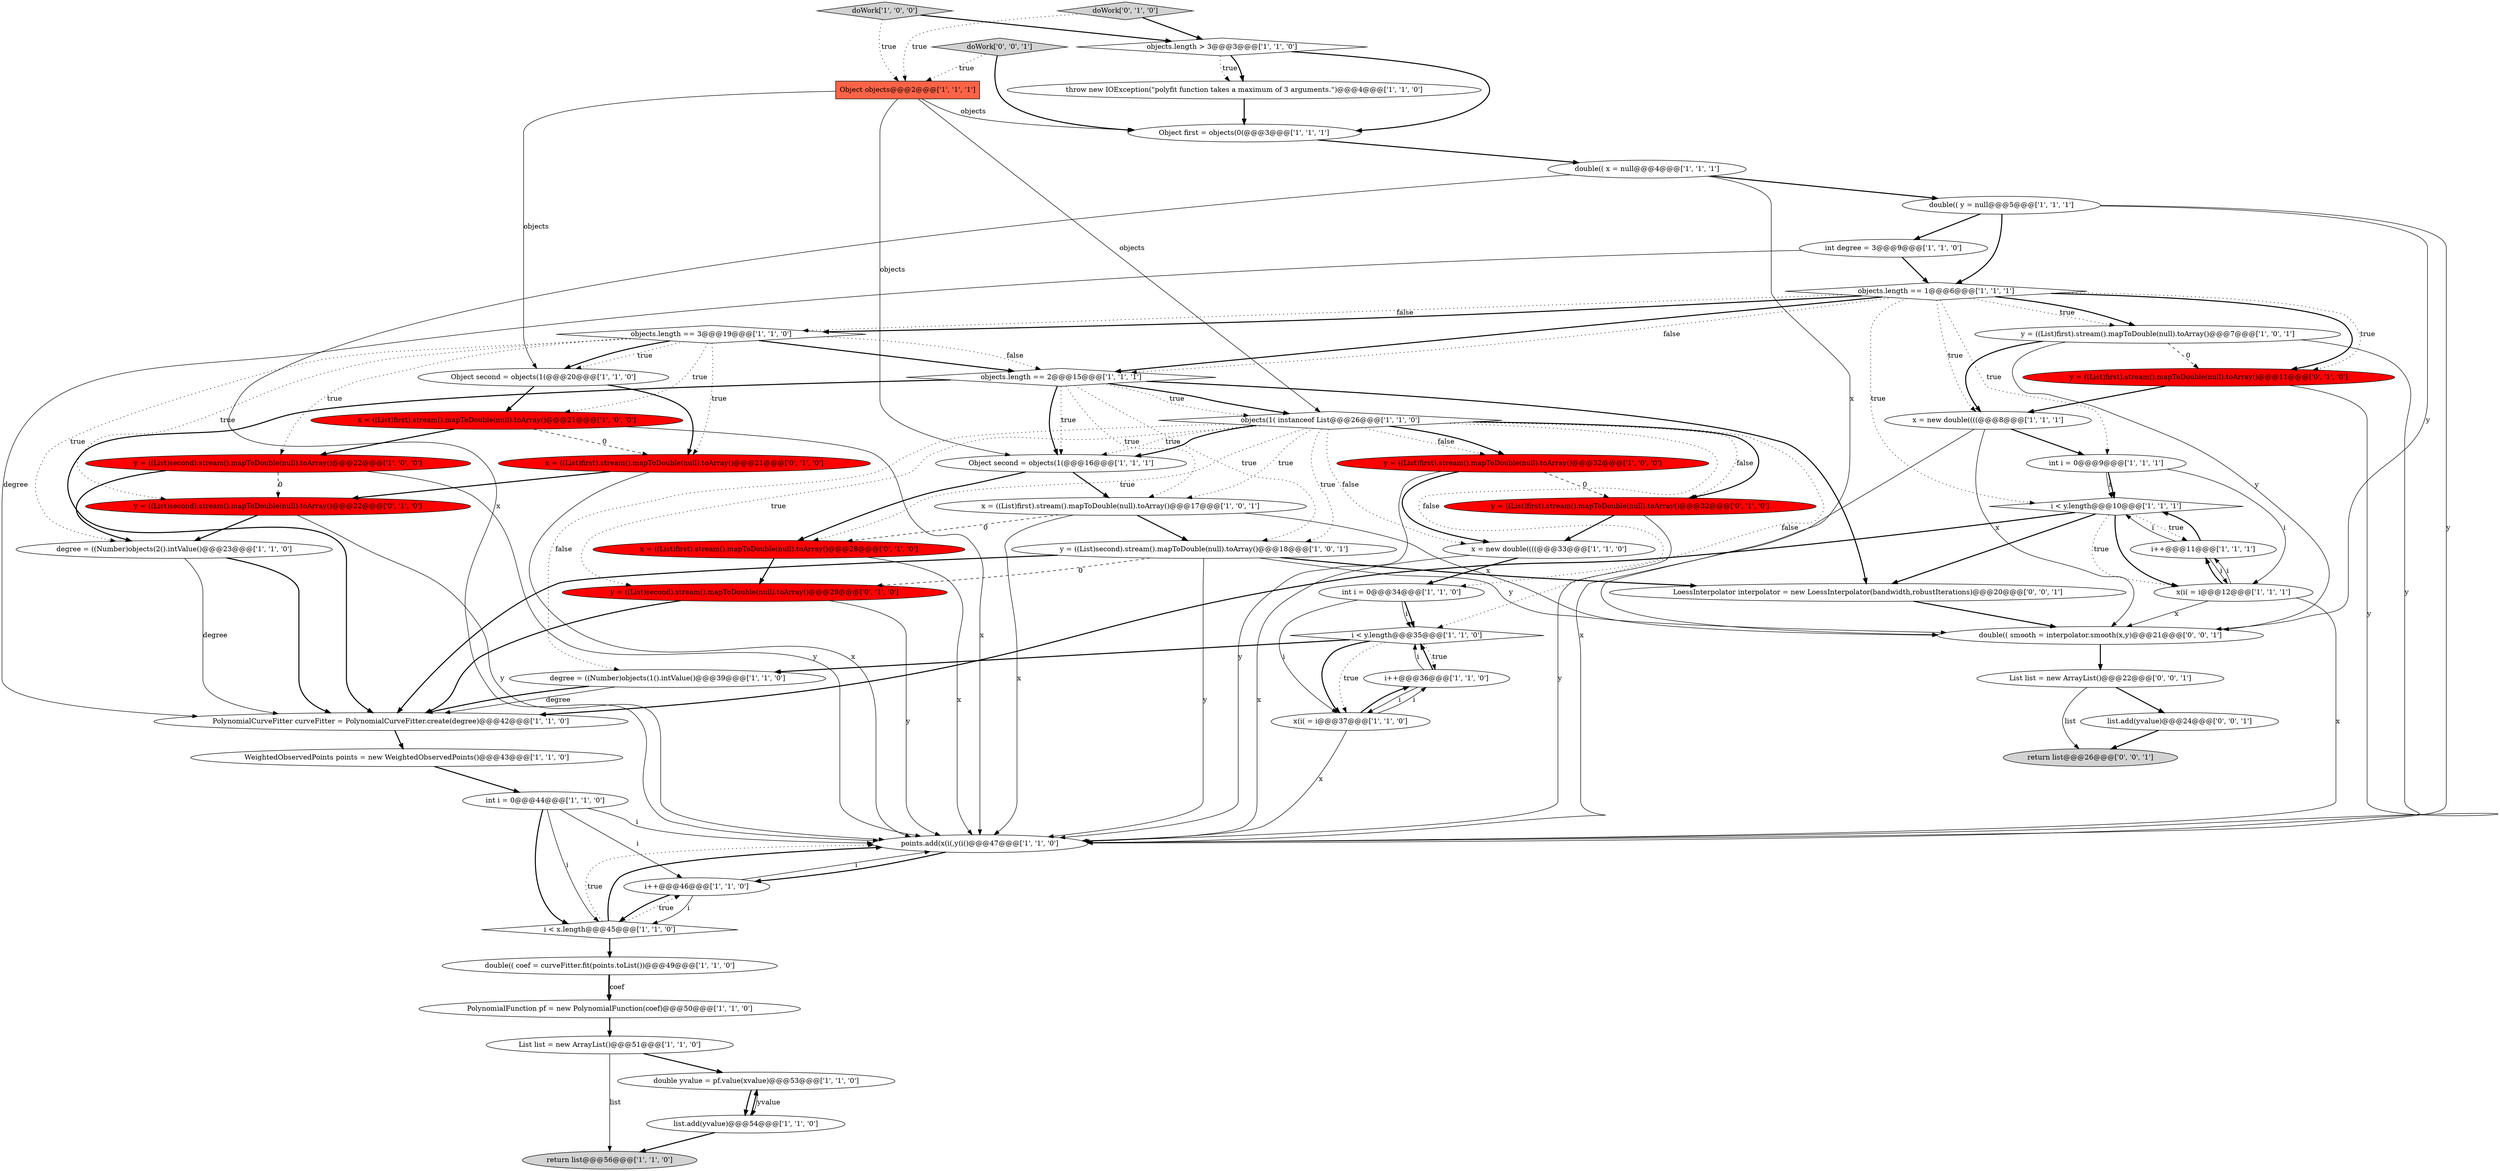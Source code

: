 digraph {
51 [style = filled, label = "double(( smooth = interpolator.smooth(x,y)@@@21@@@['0', '0', '1']", fillcolor = white, shape = ellipse image = "AAA0AAABBB3BBB"];
20 [style = filled, label = "i < y.length@@@10@@@['1', '1', '1']", fillcolor = white, shape = diamond image = "AAA0AAABBB1BBB"];
40 [style = filled, label = "y = ((List)first).stream().mapToDouble(null).toArray()@@@32@@@['1', '0', '0']", fillcolor = red, shape = ellipse image = "AAA1AAABBB1BBB"];
27 [style = filled, label = "y = ((List)second).stream().mapToDouble(null).toArray()@@@18@@@['1', '0', '1']", fillcolor = white, shape = ellipse image = "AAA0AAABBB1BBB"];
14 [style = filled, label = "i++@@@11@@@['1', '1', '1']", fillcolor = white, shape = ellipse image = "AAA0AAABBB1BBB"];
42 [style = filled, label = "x = ((List)first).stream().mapToDouble(null).toArray()@@@21@@@['1', '0', '0']", fillcolor = red, shape = ellipse image = "AAA1AAABBB1BBB"];
1 [style = filled, label = "i++@@@36@@@['1', '1', '0']", fillcolor = white, shape = ellipse image = "AAA0AAABBB1BBB"];
10 [style = filled, label = "List list = new ArrayList()@@@51@@@['1', '1', '0']", fillcolor = white, shape = ellipse image = "AAA0AAABBB1BBB"];
37 [style = filled, label = "i++@@@46@@@['1', '1', '0']", fillcolor = white, shape = ellipse image = "AAA0AAABBB1BBB"];
52 [style = filled, label = "List list = new ArrayList()@@@22@@@['0', '0', '1']", fillcolor = white, shape = ellipse image = "AAA0AAABBB3BBB"];
28 [style = filled, label = "PolynomialFunction pf = new PolynomialFunction(coef)@@@50@@@['1', '1', '0']", fillcolor = white, shape = ellipse image = "AAA0AAABBB1BBB"];
19 [style = filled, label = "int i = 0@@@9@@@['1', '1', '1']", fillcolor = white, shape = ellipse image = "AAA0AAABBB1BBB"];
29 [style = filled, label = "x = new double((((@@@33@@@['1', '1', '0']", fillcolor = white, shape = ellipse image = "AAA0AAABBB1BBB"];
22 [style = filled, label = "objects.length > 3@@@3@@@['1', '1', '0']", fillcolor = white, shape = diamond image = "AAA0AAABBB1BBB"];
25 [style = filled, label = "i < y.length@@@35@@@['1', '1', '0']", fillcolor = white, shape = diamond image = "AAA0AAABBB1BBB"];
47 [style = filled, label = "x = ((List)first).stream().mapToDouble(null).toArray()@@@21@@@['0', '1', '0']", fillcolor = red, shape = ellipse image = "AAA1AAABBB2BBB"];
31 [style = filled, label = "throw new IOException(\"polyfit function takes a maximum of 3 arguments.\")@@@4@@@['1', '1', '0']", fillcolor = white, shape = ellipse image = "AAA0AAABBB1BBB"];
13 [style = filled, label = "i < x.length@@@45@@@['1', '1', '0']", fillcolor = white, shape = diamond image = "AAA0AAABBB1BBB"];
23 [style = filled, label = "int i = 0@@@34@@@['1', '1', '0']", fillcolor = white, shape = ellipse image = "AAA0AAABBB1BBB"];
53 [style = filled, label = "doWork['0', '0', '1']", fillcolor = lightgray, shape = diamond image = "AAA0AAABBB3BBB"];
11 [style = filled, label = "list.add(yvalue)@@@54@@@['1', '1', '0']", fillcolor = white, shape = ellipse image = "AAA0AAABBB1BBB"];
49 [style = filled, label = "y = ((List)first).stream().mapToDouble(null).toArray()@@@32@@@['0', '1', '0']", fillcolor = red, shape = ellipse image = "AAA1AAABBB2BBB"];
33 [style = filled, label = "points.add(x(i(,y(i()@@@47@@@['1', '1', '0']", fillcolor = white, shape = ellipse image = "AAA0AAABBB1BBB"];
8 [style = filled, label = "WeightedObservedPoints points = new WeightedObservedPoints()@@@43@@@['1', '1', '0']", fillcolor = white, shape = ellipse image = "AAA0AAABBB1BBB"];
46 [style = filled, label = "y = ((List)second).stream().mapToDouble(null).toArray()@@@22@@@['0', '1', '0']", fillcolor = red, shape = ellipse image = "AAA1AAABBB2BBB"];
43 [style = filled, label = "objects.length == 2@@@15@@@['1', '1', '1']", fillcolor = white, shape = diamond image = "AAA0AAABBB1BBB"];
15 [style = filled, label = "double(( x = null@@@4@@@['1', '1', '1']", fillcolor = white, shape = ellipse image = "AAA0AAABBB1BBB"];
16 [style = filled, label = "int i = 0@@@44@@@['1', '1', '0']", fillcolor = white, shape = ellipse image = "AAA0AAABBB1BBB"];
41 [style = filled, label = "objects(1( instanceof List@@@26@@@['1', '1', '0']", fillcolor = white, shape = diamond image = "AAA0AAABBB1BBB"];
35 [style = filled, label = "x = new double((((@@@8@@@['1', '1', '1']", fillcolor = white, shape = ellipse image = "AAA0AAABBB1BBB"];
2 [style = filled, label = "double(( coef = curveFitter.fit(points.toList())@@@49@@@['1', '1', '0']", fillcolor = white, shape = ellipse image = "AAA0AAABBB1BBB"];
30 [style = filled, label = "degree = ((Number)objects(1().intValue()@@@39@@@['1', '1', '0']", fillcolor = white, shape = ellipse image = "AAA0AAABBB1BBB"];
12 [style = filled, label = "return list@@@56@@@['1', '1', '0']", fillcolor = lightgray, shape = ellipse image = "AAA0AAABBB1BBB"];
48 [style = filled, label = "x = ((List)first).stream().mapToDouble(null).toArray()@@@28@@@['0', '1', '0']", fillcolor = red, shape = ellipse image = "AAA1AAABBB2BBB"];
0 [style = filled, label = "PolynomialCurveFitter curveFitter = PolynomialCurveFitter.create(degree)@@@42@@@['1', '1', '0']", fillcolor = white, shape = ellipse image = "AAA0AAABBB1BBB"];
34 [style = filled, label = "y = ((List)first).stream().mapToDouble(null).toArray()@@@7@@@['1', '0', '1']", fillcolor = white, shape = ellipse image = "AAA0AAABBB1BBB"];
9 [style = filled, label = "degree = ((Number)objects(2().intValue()@@@23@@@['1', '1', '0']", fillcolor = white, shape = ellipse image = "AAA0AAABBB1BBB"];
21 [style = filled, label = "x = ((List)first).stream().mapToDouble(null).toArray()@@@17@@@['1', '0', '1']", fillcolor = white, shape = ellipse image = "AAA0AAABBB1BBB"];
3 [style = filled, label = "y = ((List)second).stream().mapToDouble(null).toArray()@@@22@@@['1', '0', '0']", fillcolor = red, shape = ellipse image = "AAA1AAABBB1BBB"];
26 [style = filled, label = "x(i( = i@@@37@@@['1', '1', '0']", fillcolor = white, shape = ellipse image = "AAA0AAABBB1BBB"];
7 [style = filled, label = "objects.length == 1@@@6@@@['1', '1', '1']", fillcolor = white, shape = diamond image = "AAA0AAABBB1BBB"];
50 [style = filled, label = "y = ((List)first).stream().mapToDouble(null).toArray()@@@11@@@['0', '1', '0']", fillcolor = red, shape = ellipse image = "AAA1AAABBB2BBB"];
18 [style = filled, label = "x(i( = i@@@12@@@['1', '1', '1']", fillcolor = white, shape = ellipse image = "AAA0AAABBB1BBB"];
54 [style = filled, label = "list.add(yvalue)@@@24@@@['0', '0', '1']", fillcolor = white, shape = ellipse image = "AAA0AAABBB3BBB"];
5 [style = filled, label = "double(( y = null@@@5@@@['1', '1', '1']", fillcolor = white, shape = ellipse image = "AAA0AAABBB1BBB"];
17 [style = filled, label = "objects.length == 3@@@19@@@['1', '1', '0']", fillcolor = white, shape = diamond image = "AAA0AAABBB1BBB"];
38 [style = filled, label = "doWork['1', '0', '0']", fillcolor = lightgray, shape = diamond image = "AAA0AAABBB1BBB"];
4 [style = filled, label = "double yvalue = pf.value(xvalue)@@@53@@@['1', '1', '0']", fillcolor = white, shape = ellipse image = "AAA0AAABBB1BBB"];
45 [style = filled, label = "doWork['0', '1', '0']", fillcolor = lightgray, shape = diamond image = "AAA0AAABBB2BBB"];
24 [style = filled, label = "int degree = 3@@@9@@@['1', '1', '0']", fillcolor = white, shape = ellipse image = "AAA0AAABBB1BBB"];
36 [style = filled, label = "Object objects@@@2@@@['1', '1', '1']", fillcolor = tomato, shape = box image = "AAA0AAABBB1BBB"];
39 [style = filled, label = "Object second = objects(1(@@@16@@@['1', '1', '1']", fillcolor = white, shape = ellipse image = "AAA0AAABBB1BBB"];
55 [style = filled, label = "LoessInterpolator interpolator = new LoessInterpolator(bandwidth,robustIterations)@@@20@@@['0', '0', '1']", fillcolor = white, shape = ellipse image = "AAA0AAABBB3BBB"];
6 [style = filled, label = "Object second = objects(1(@@@20@@@['1', '1', '0']", fillcolor = white, shape = ellipse image = "AAA0AAABBB1BBB"];
56 [style = filled, label = "return list@@@26@@@['0', '0', '1']", fillcolor = lightgray, shape = ellipse image = "AAA0AAABBB3BBB"];
44 [style = filled, label = "y = ((List)second).stream().mapToDouble(null).toArray()@@@29@@@['0', '1', '0']", fillcolor = red, shape = ellipse image = "AAA1AAABBB2BBB"];
32 [style = filled, label = "Object first = objects(0(@@@3@@@['1', '1', '1']", fillcolor = white, shape = ellipse image = "AAA0AAABBB1BBB"];
35->33 [style = solid, label="x"];
36->6 [style = solid, label="objects"];
8->16 [style = bold, label=""];
54->56 [style = bold, label=""];
22->31 [style = dotted, label="true"];
43->55 [style = bold, label=""];
17->6 [style = dotted, label="true"];
7->34 [style = dotted, label="true"];
25->30 [style = bold, label=""];
20->0 [style = bold, label=""];
15->33 [style = solid, label="x"];
55->51 [style = bold, label=""];
34->33 [style = solid, label="y"];
26->1 [style = solid, label="i"];
48->33 [style = solid, label="x"];
42->33 [style = solid, label="x"];
37->33 [style = solid, label="i"];
53->36 [style = dotted, label="true"];
5->33 [style = solid, label="y"];
19->20 [style = solid, label="i"];
37->13 [style = solid, label="i"];
30->0 [style = solid, label="degree"];
18->14 [style = solid, label="i"];
45->22 [style = bold, label=""];
53->32 [style = bold, label=""];
17->46 [style = dotted, label="true"];
52->56 [style = solid, label="list"];
0->8 [style = bold, label=""];
21->51 [style = solid, label="x"];
21->48 [style = dashed, label="0"];
50->33 [style = solid, label="y"];
20->18 [style = dotted, label="true"];
42->3 [style = bold, label=""];
7->43 [style = bold, label=""];
43->0 [style = bold, label=""];
4->11 [style = solid, label="yvalue"];
13->37 [style = dotted, label="true"];
1->25 [style = solid, label="i"];
5->51 [style = solid, label="y"];
2->28 [style = bold, label=""];
41->49 [style = dotted, label="false"];
34->51 [style = solid, label="y"];
41->21 [style = dotted, label="true"];
14->20 [style = bold, label=""];
23->25 [style = bold, label=""];
40->49 [style = dashed, label="0"];
27->0 [style = bold, label=""];
19->20 [style = bold, label=""];
26->1 [style = bold, label=""];
7->17 [style = dotted, label="false"];
36->39 [style = solid, label="objects"];
3->33 [style = solid, label="y"];
22->32 [style = bold, label=""];
11->12 [style = bold, label=""];
41->49 [style = bold, label=""];
48->44 [style = bold, label=""];
29->23 [style = bold, label=""];
17->3 [style = dotted, label="true"];
16->37 [style = solid, label="i"];
17->43 [style = dotted, label="false"];
26->33 [style = solid, label="x"];
20->18 [style = bold, label=""];
29->33 [style = solid, label="x"];
2->28 [style = solid, label="coef"];
41->48 [style = dotted, label="true"];
41->30 [style = dotted, label="false"];
41->23 [style = dotted, label="false"];
25->26 [style = bold, label=""];
1->26 [style = solid, label="i"];
27->33 [style = solid, label="y"];
7->35 [style = dotted, label="true"];
5->7 [style = bold, label=""];
41->40 [style = dotted, label="false"];
34->35 [style = bold, label=""];
37->13 [style = bold, label=""];
24->7 [style = bold, label=""];
23->25 [style = solid, label="i"];
6->47 [style = bold, label=""];
25->26 [style = dotted, label="true"];
41->29 [style = dotted, label="false"];
46->33 [style = solid, label="y"];
7->50 [style = bold, label=""];
52->54 [style = bold, label=""];
40->29 [style = bold, label=""];
16->13 [style = bold, label=""];
7->17 [style = bold, label=""];
46->9 [style = bold, label=""];
34->50 [style = dashed, label="0"];
17->6 [style = bold, label=""];
21->27 [style = bold, label=""];
7->50 [style = dotted, label="true"];
31->32 [style = bold, label=""];
27->51 [style = solid, label="y"];
11->4 [style = bold, label=""];
6->42 [style = bold, label=""];
20->14 [style = dotted, label="true"];
3->46 [style = dashed, label="0"];
7->43 [style = dotted, label="false"];
51->52 [style = bold, label=""];
43->27 [style = dotted, label="true"];
18->33 [style = solid, label="x"];
17->47 [style = dotted, label="true"];
17->43 [style = bold, label=""];
3->9 [style = bold, label=""];
36->41 [style = solid, label="objects"];
39->21 [style = bold, label=""];
13->33 [style = dotted, label="true"];
27->55 [style = bold, label=""];
41->40 [style = bold, label=""];
19->18 [style = solid, label="i"];
17->42 [style = dotted, label="true"];
44->33 [style = solid, label="y"];
5->24 [style = bold, label=""];
40->33 [style = solid, label="y"];
14->20 [style = solid, label="i"];
43->41 [style = bold, label=""];
27->44 [style = dashed, label="0"];
30->0 [style = bold, label=""];
50->35 [style = bold, label=""];
9->0 [style = solid, label="degree"];
23->26 [style = solid, label="i"];
16->33 [style = solid, label="i"];
36->32 [style = solid, label="objects"];
33->37 [style = bold, label=""];
1->25 [style = bold, label=""];
41->44 [style = dotted, label="true"];
43->39 [style = bold, label=""];
38->36 [style = dotted, label="true"];
25->1 [style = dotted, label="true"];
13->2 [style = bold, label=""];
24->0 [style = solid, label="degree"];
49->29 [style = bold, label=""];
39->48 [style = bold, label=""];
41->27 [style = dotted, label="true"];
41->25 [style = dotted, label="false"];
9->0 [style = bold, label=""];
21->33 [style = solid, label="x"];
28->10 [style = bold, label=""];
18->51 [style = solid, label="x"];
7->19 [style = dotted, label="true"];
42->47 [style = dashed, label="0"];
15->51 [style = solid, label="x"];
35->19 [style = bold, label=""];
22->31 [style = bold, label=""];
14->18 [style = solid, label="i"];
47->46 [style = bold, label=""];
47->33 [style = solid, label="x"];
41->39 [style = dotted, label="true"];
20->55 [style = bold, label=""];
15->5 [style = bold, label=""];
7->20 [style = dotted, label="true"];
49->33 [style = solid, label="y"];
7->34 [style = bold, label=""];
17->9 [style = dotted, label="true"];
35->51 [style = solid, label="x"];
32->15 [style = bold, label=""];
10->4 [style = bold, label=""];
43->41 [style = dotted, label="true"];
45->36 [style = dotted, label="true"];
10->12 [style = solid, label="list"];
16->13 [style = solid, label="i"];
41->39 [style = bold, label=""];
38->22 [style = bold, label=""];
13->33 [style = bold, label=""];
4->11 [style = bold, label=""];
18->14 [style = bold, label=""];
43->21 [style = dotted, label="true"];
43->39 [style = dotted, label="true"];
44->0 [style = bold, label=""];
}
